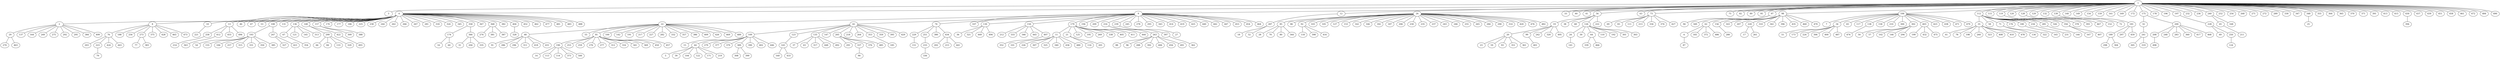 graph arbol_BFS_G_1 {
    1;
    3;
    4;
    9;
    12;
    26;
    33;
    40;
    41;
    56;
    63;
    73;
    75;
    82;
    89;
    95;
    97;
    98;
    106;
    112;
    115;
    119;
    120;
    128;
    129;
    132;
    139;
    140;
    149;
    154;
    159;
    161;
    169;
    172;
    175;
    178;
    196;
    197;
    232;
    236;
    240;
    252;
    254;
    268;
    271;
    272;
    289;
    330;
    347;
    348;
    355;
    364;
    365;
    370;
    371;
    391;
    413;
    415;
    430;
    437;
    439;
    451;
    458;
    461;
    472;
    484;
    490;
    2;
    8;
    10;
    13;
    46;
    47;
    53;
    108;
    131;
    136;
    148;
    157;
    170;
    177;
    186;
    225;
    238;
    244;
    262;
    266;
    267;
    281;
    318;
    324;
    345;
    358;
    367;
    368;
    382;
    404;
    452;
    462;
    477;
    481;
    483;
    488;
    22;
    42;
    74;
    107;
    130;
    150;
    179;
    194;
    209;
    216;
    239;
    245;
    278;
    293;
    343;
    414;
    419;
    425;
    440;
    442;
    447;
    453;
    454;
    464;
    287;
    85;
    86;
    92;
    103;
    105;
    127;
    153;
    162;
    166;
    182;
    187;
    206;
    230;
    235;
    237;
    243;
    246;
    255;
    265;
    284;
    290;
    314;
    420;
    476;
    482;
    19;
    38;
    68;
    126;
    222;
    69;
    83;
    111;
    213;
    334;
    374;
    427;
    94;
    349;
    62;
    156;
    163;
    207;
    220;
    310;
    342;
    396;
    435;
    460;
    470;
    7;
    34;
    65;
    117;
    138;
    158;
    210;
    300;
    302;
    403;
    423;
    438;
    471;
    479;
    35;
    58;
    71;
    176;
    180;
    234;
    285;
    326;
    356;
    378;
    393;
    467;
    152;
    72;
    181;
    32;
    200;
    228;
    45;
    168;
    25;
    394;
    29;
    137;
    164;
    249;
    275;
    292;
    295;
    384;
    499;
    76;
    188;
    256;
    273;
    375;
    428;
    465;
    473;
    221;
    258;
    412;
    455;
    496;
    193;
    247;
    67;
    121;
    145;
    313;
    299;
    422;
    309;
    388;
    174;
    366;
    274;
    381;
    387;
    328;
    48;
    55;
    81;
    100;
    142;
    191;
    217;
    227;
    282;
    332;
    357;
    386;
    409;
    426;
    469;
    489;
    109;
    123;
    135;
    147;
    205;
    218;
    264;
    353;
    359;
    395;
    429;
    229;
    251;
    380;
    434;
    36;
    321;
    449;
    494;
    212;
    333;
    346;
    445;
    497;
    11;
    21;
    125;
    195;
    269;
    338;
    405;
    411;
    444;
    263;
    397;
    27;
    18;
    52;
    28;
    70;
    80;
    344;
    118;
    398;
    416;
    20;
    99;
    242;
    320;
    495;
    24;
    30;
    64;
    110;
    192;
    301;
    303;
    6;
    183;
    372;
    486;
    280;
    17;
    261;
    51;
    173;
    224;
    306;
    400;
    487;
    474;
    50;
    57;
    102;
    146;
    294;
    199;
    432;
    475;
    61;
    78;
    198;
    260;
    323;
    408;
    410;
    478;
    134;
    322;
    165;
    231;
    144;
    167;
    407;
    189;
    297;
    459;
    241;
    208;
    248;
    283;
    360;
    417;
    468;
    49;
    250;
    211;
    270;
    463;
    203;
    223;
    424;
    443;
    77;
    383;
    214;
    363;
    54;
    155;
    184;
    257;
    315;
    331;
    350;
    385;
    327;
    421;
    354;
    66;
    84;
    133;
    329;
    493;
    16;
    60;
    31;
    204;
    335;
    91;
    286;
    296;
    311;
    418;
    431;
    190;
    253;
    259;
    276;
    277;
    312;
    316;
    341;
    369;
    450;
    457;
    15;
    44;
    279;
    377;
    379;
    389;
    390;
    402;
    446;
    143;
    37;
    43;
    317;
    448;
    492;
    291;
    337;
    376;
    485;
    185;
    151;
    233;
    202;
    215;
    441;
    352;
    101;
    226;
    307;
    325;
    340;
    436;
    480;
    116;
    201;
    88;
    96;
    288;
    392;
    406;
    456;
    491;
    362;
    23;
    59;
    93;
    351;
    361;
    401;
    141;
    339;
    466;
    87;
    298;
    304;
    305;
    319;
    498;
    124;
    79;
    14;
    113;
    114;
    373;
    500;
    5;
    39;
    104;
    122;
    171;
    219;
    308;
    399;
    160;
    433;
    90;
    336;
    1 -- 3;
    1 -- 4;
    1 -- 9;
    1 -- 12;
    1 -- 26;
    1 -- 33;
    1 -- 40;
    1 -- 41;
    1 -- 56;
    1 -- 63;
    1 -- 73;
    1 -- 75;
    1 -- 82;
    1 -- 89;
    1 -- 95;
    1 -- 97;
    1 -- 98;
    1 -- 106;
    1 -- 112;
    1 -- 115;
    1 -- 119;
    1 -- 120;
    1 -- 128;
    1 -- 129;
    1 -- 132;
    1 -- 139;
    1 -- 140;
    1 -- 149;
    1 -- 154;
    1 -- 159;
    1 -- 161;
    1 -- 169;
    1 -- 172;
    1 -- 175;
    1 -- 178;
    1 -- 196;
    1 -- 197;
    1 -- 232;
    1 -- 236;
    1 -- 240;
    1 -- 252;
    1 -- 254;
    1 -- 268;
    1 -- 271;
    1 -- 272;
    1 -- 289;
    1 -- 330;
    1 -- 347;
    1 -- 348;
    1 -- 355;
    1 -- 364;
    1 -- 365;
    1 -- 370;
    1 -- 371;
    1 -- 391;
    1 -- 413;
    1 -- 415;
    1 -- 430;
    1 -- 437;
    1 -- 439;
    1 -- 451;
    1 -- 458;
    1 -- 461;
    1 -- 472;
    1 -- 484;
    1 -- 490;
    4 -- 2;
    4 -- 8;
    4 -- 10;
    4 -- 13;
    4 -- 46;
    4 -- 47;
    4 -- 53;
    4 -- 108;
    4 -- 131;
    4 -- 136;
    4 -- 148;
    4 -- 157;
    4 -- 170;
    4 -- 177;
    4 -- 186;
    4 -- 225;
    4 -- 238;
    4 -- 244;
    4 -- 262;
    4 -- 266;
    4 -- 267;
    4 -- 281;
    4 -- 318;
    4 -- 324;
    4 -- 345;
    4 -- 358;
    4 -- 367;
    4 -- 368;
    4 -- 382;
    4 -- 404;
    4 -- 452;
    4 -- 462;
    4 -- 477;
    4 -- 481;
    4 -- 483;
    4 -- 488;
    9 -- 22;
    9 -- 42;
    9 -- 74;
    9 -- 107;
    9 -- 130;
    9 -- 150;
    9 -- 179;
    9 -- 194;
    9 -- 209;
    9 -- 216;
    9 -- 239;
    9 -- 245;
    9 -- 278;
    9 -- 293;
    9 -- 343;
    9 -- 414;
    9 -- 419;
    9 -- 425;
    9 -- 440;
    9 -- 442;
    9 -- 447;
    9 -- 453;
    9 -- 454;
    9 -- 464;
    12 -- 287;
    26 -- 85;
    26 -- 86;
    26 -- 92;
    26 -- 103;
    26 -- 105;
    26 -- 127;
    26 -- 153;
    26 -- 162;
    26 -- 166;
    26 -- 182;
    26 -- 187;
    26 -- 206;
    26 -- 230;
    26 -- 235;
    26 -- 237;
    26 -- 243;
    26 -- 246;
    26 -- 255;
    26 -- 265;
    26 -- 284;
    26 -- 290;
    26 -- 314;
    26 -- 420;
    26 -- 476;
    26 -- 482;
    56 -- 19;
    56 -- 38;
    56 -- 68;
    56 -- 126;
    56 -- 222;
    73 -- 69;
    73 -- 83;
    73 -- 111;
    73 -- 213;
    73 -- 334;
    73 -- 374;
    73 -- 427;
    97 -- 94;
    97 -- 349;
    98 -- 62;
    98 -- 156;
    98 -- 163;
    98 -- 207;
    98 -- 220;
    98 -- 310;
    98 -- 342;
    98 -- 396;
    98 -- 435;
    98 -- 460;
    98 -- 470;
    106 -- 7;
    106 -- 34;
    106 -- 65;
    106 -- 117;
    106 -- 138;
    106 -- 158;
    106 -- 210;
    106 -- 300;
    106 -- 302;
    106 -- 403;
    106 -- 423;
    106 -- 438;
    106 -- 471;
    106 -- 479;
    112 -- 35;
    112 -- 58;
    112 -- 71;
    112 -- 176;
    112 -- 180;
    112 -- 234;
    112 -- 285;
    112 -- 326;
    112 -- 356;
    112 -- 378;
    112 -- 393;
    112 -- 467;
    119 -- 152;
    128 -- 72;
    139 -- 181;
    175 -- 32;
    175 -- 200;
    197 -- 228;
    240 -- 45;
    240 -- 168;
    348 -- 25;
    430 -- 394;
    2 -- 29;
    2 -- 137;
    2 -- 164;
    2 -- 249;
    2 -- 275;
    2 -- 292;
    2 -- 295;
    2 -- 384;
    2 -- 499;
    8 -- 76;
    8 -- 188;
    8 -- 256;
    8 -- 273;
    8 -- 375;
    8 -- 428;
    8 -- 465;
    8 -- 473;
    10 -- 221;
    13 -- 258;
    13 -- 412;
    13 -- 455;
    13 -- 496;
    108 -- 193;
    108 -- 247;
    136 -- 67;
    136 -- 121;
    136 -- 145;
    136 -- 313;
    148 -- 299;
    148 -- 422;
    157 -- 309;
    157 -- 388;
    358 -- 174;
    358 -- 366;
    368 -- 274;
    368 -- 381;
    368 -- 387;
    404 -- 328;
    22 -- 48;
    22 -- 55;
    22 -- 81;
    22 -- 100;
    22 -- 142;
    22 -- 191;
    22 -- 217;
    22 -- 227;
    22 -- 282;
    22 -- 332;
    22 -- 357;
    22 -- 386;
    22 -- 409;
    22 -- 426;
    22 -- 469;
    22 -- 489;
    42 -- 109;
    42 -- 123;
    42 -- 135;
    42 -- 147;
    42 -- 205;
    42 -- 218;
    42 -- 264;
    42 -- 353;
    42 -- 359;
    42 -- 395;
    42 -- 429;
    74 -- 229;
    74 -- 251;
    74 -- 380;
    74 -- 434;
    130 -- 36;
    130 -- 321;
    130 -- 449;
    130 -- 494;
    150 -- 212;
    150 -- 333;
    150 -- 346;
    150 -- 445;
    150 -- 497;
    179 -- 11;
    179 -- 21;
    179 -- 125;
    179 -- 195;
    179 -- 269;
    179 -- 338;
    179 -- 405;
    179 -- 411;
    179 -- 444;
    216 -- 263;
    216 -- 397;
    239 -- 27;
    287 -- 18;
    287 -- 52;
    85 -- 28;
    85 -- 70;
    85 -- 80;
    85 -- 344;
    92 -- 118;
    92 -- 398;
    92 -- 416;
    19 -- 20;
    19 -- 99;
    19 -- 242;
    19 -- 320;
    19 -- 495;
    126 -- 24;
    126 -- 30;
    126 -- 64;
    126 -- 110;
    126 -- 192;
    126 -- 301;
    126 -- 303;
    62 -- 6;
    62 -- 183;
    62 -- 372;
    62 -- 486;
    156 -- 280;
    220 -- 17;
    220 -- 261;
    34 -- 51;
    34 -- 173;
    34 -- 224;
    34 -- 306;
    34 -- 400;
    34 -- 487;
    138 -- 474;
    302 -- 50;
    302 -- 57;
    302 -- 102;
    302 -- 146;
    302 -- 294;
    403 -- 199;
    403 -- 432;
    403 -- 475;
    35 -- 61;
    35 -- 78;
    35 -- 198;
    35 -- 260;
    35 -- 323;
    35 -- 408;
    35 -- 410;
    35 -- 478;
    71 -- 134;
    71 -- 322;
    180 -- 165;
    234 -- 231;
    285 -- 144;
    356 -- 167;
    356 -- 407;
    181 -- 189;
    181 -- 297;
    181 -- 459;
    32 -- 241;
    200 -- 208;
    200 -- 248;
    200 -- 283;
    200 -- 360;
    200 -- 417;
    200 -- 468;
    228 -- 49;
    228 -- 250;
    45 -- 211;
    29 -- 270;
    29 -- 463;
    76 -- 203;
    76 -- 223;
    76 -- 424;
    76 -- 443;
    273 -- 77;
    273 -- 383;
    258 -- 214;
    412 -- 363;
    193 -- 54;
    193 -- 155;
    193 -- 184;
    193 -- 257;
    193 -- 315;
    193 -- 331;
    193 -- 350;
    193 -- 385;
    247 -- 327;
    247 -- 421;
    67 -- 354;
    299 -- 66;
    299 -- 84;
    299 -- 133;
    299 -- 329;
    422 -- 493;
    174 -- 16;
    174 -- 60;
    366 -- 31;
    366 -- 204;
    366 -- 335;
    48 -- 91;
    48 -- 286;
    48 -- 296;
    48 -- 311;
    48 -- 418;
    48 -- 431;
    81 -- 190;
    81 -- 253;
    81 -- 259;
    81 -- 276;
    81 -- 277;
    81 -- 312;
    81 -- 316;
    81 -- 341;
    81 -- 369;
    81 -- 450;
    81 -- 457;
    109 -- 15;
    109 -- 44;
    109 -- 279;
    109 -- 377;
    109 -- 379;
    109 -- 389;
    109 -- 390;
    109 -- 402;
    109 -- 446;
    123 -- 143;
    135 -- 37;
    135 -- 43;
    135 -- 317;
    135 -- 448;
    135 -- 492;
    205 -- 291;
    205 -- 337;
    205 -- 376;
    205 -- 485;
    353 -- 185;
    229 -- 151;
    251 -- 233;
    434 -- 202;
    434 -- 215;
    434 -- 441;
    497 -- 352;
    11 -- 101;
    11 -- 226;
    11 -- 307;
    11 -- 325;
    11 -- 340;
    11 -- 436;
    11 -- 480;
    21 -- 116;
    21 -- 201;
    263 -- 88;
    263 -- 96;
    263 -- 288;
    263 -- 392;
    263 -- 406;
    263 -- 456;
    263 -- 491;
    397 -- 362;
    20 -- 23;
    20 -- 59;
    20 -- 93;
    20 -- 351;
    20 -- 361;
    99 -- 401;
    24 -- 141;
    64 -- 339;
    64 -- 466;
    6 -- 87;
    189 -- 298;
    189 -- 304;
    241 -- 305;
    241 -- 319;
    208 -- 498;
    250 -- 124;
    223 -- 79;
    190 -- 14;
    190 -- 113;
    190 -- 114;
    190 -- 373;
    190 -- 500;
    44 -- 5;
    44 -- 39;
    44 -- 104;
    44 -- 122;
    44 -- 171;
    44 -- 219;
    389 -- 308;
    389 -- 399;
    143 -- 160;
    143 -- 433;
    337 -- 90;
    233 -- 336;
}